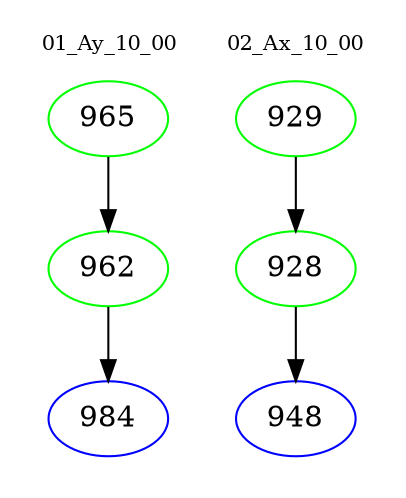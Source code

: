 digraph{
subgraph cluster_0 {
color = white
label = "01_Ay_10_00";
fontsize=10;
T0_965 [label="965", color="green"]
T0_965 -> T0_962 [color="black"]
T0_962 [label="962", color="green"]
T0_962 -> T0_984 [color="black"]
T0_984 [label="984", color="blue"]
}
subgraph cluster_1 {
color = white
label = "02_Ax_10_00";
fontsize=10;
T1_929 [label="929", color="green"]
T1_929 -> T1_928 [color="black"]
T1_928 [label="928", color="green"]
T1_928 -> T1_948 [color="black"]
T1_948 [label="948", color="blue"]
}
}
